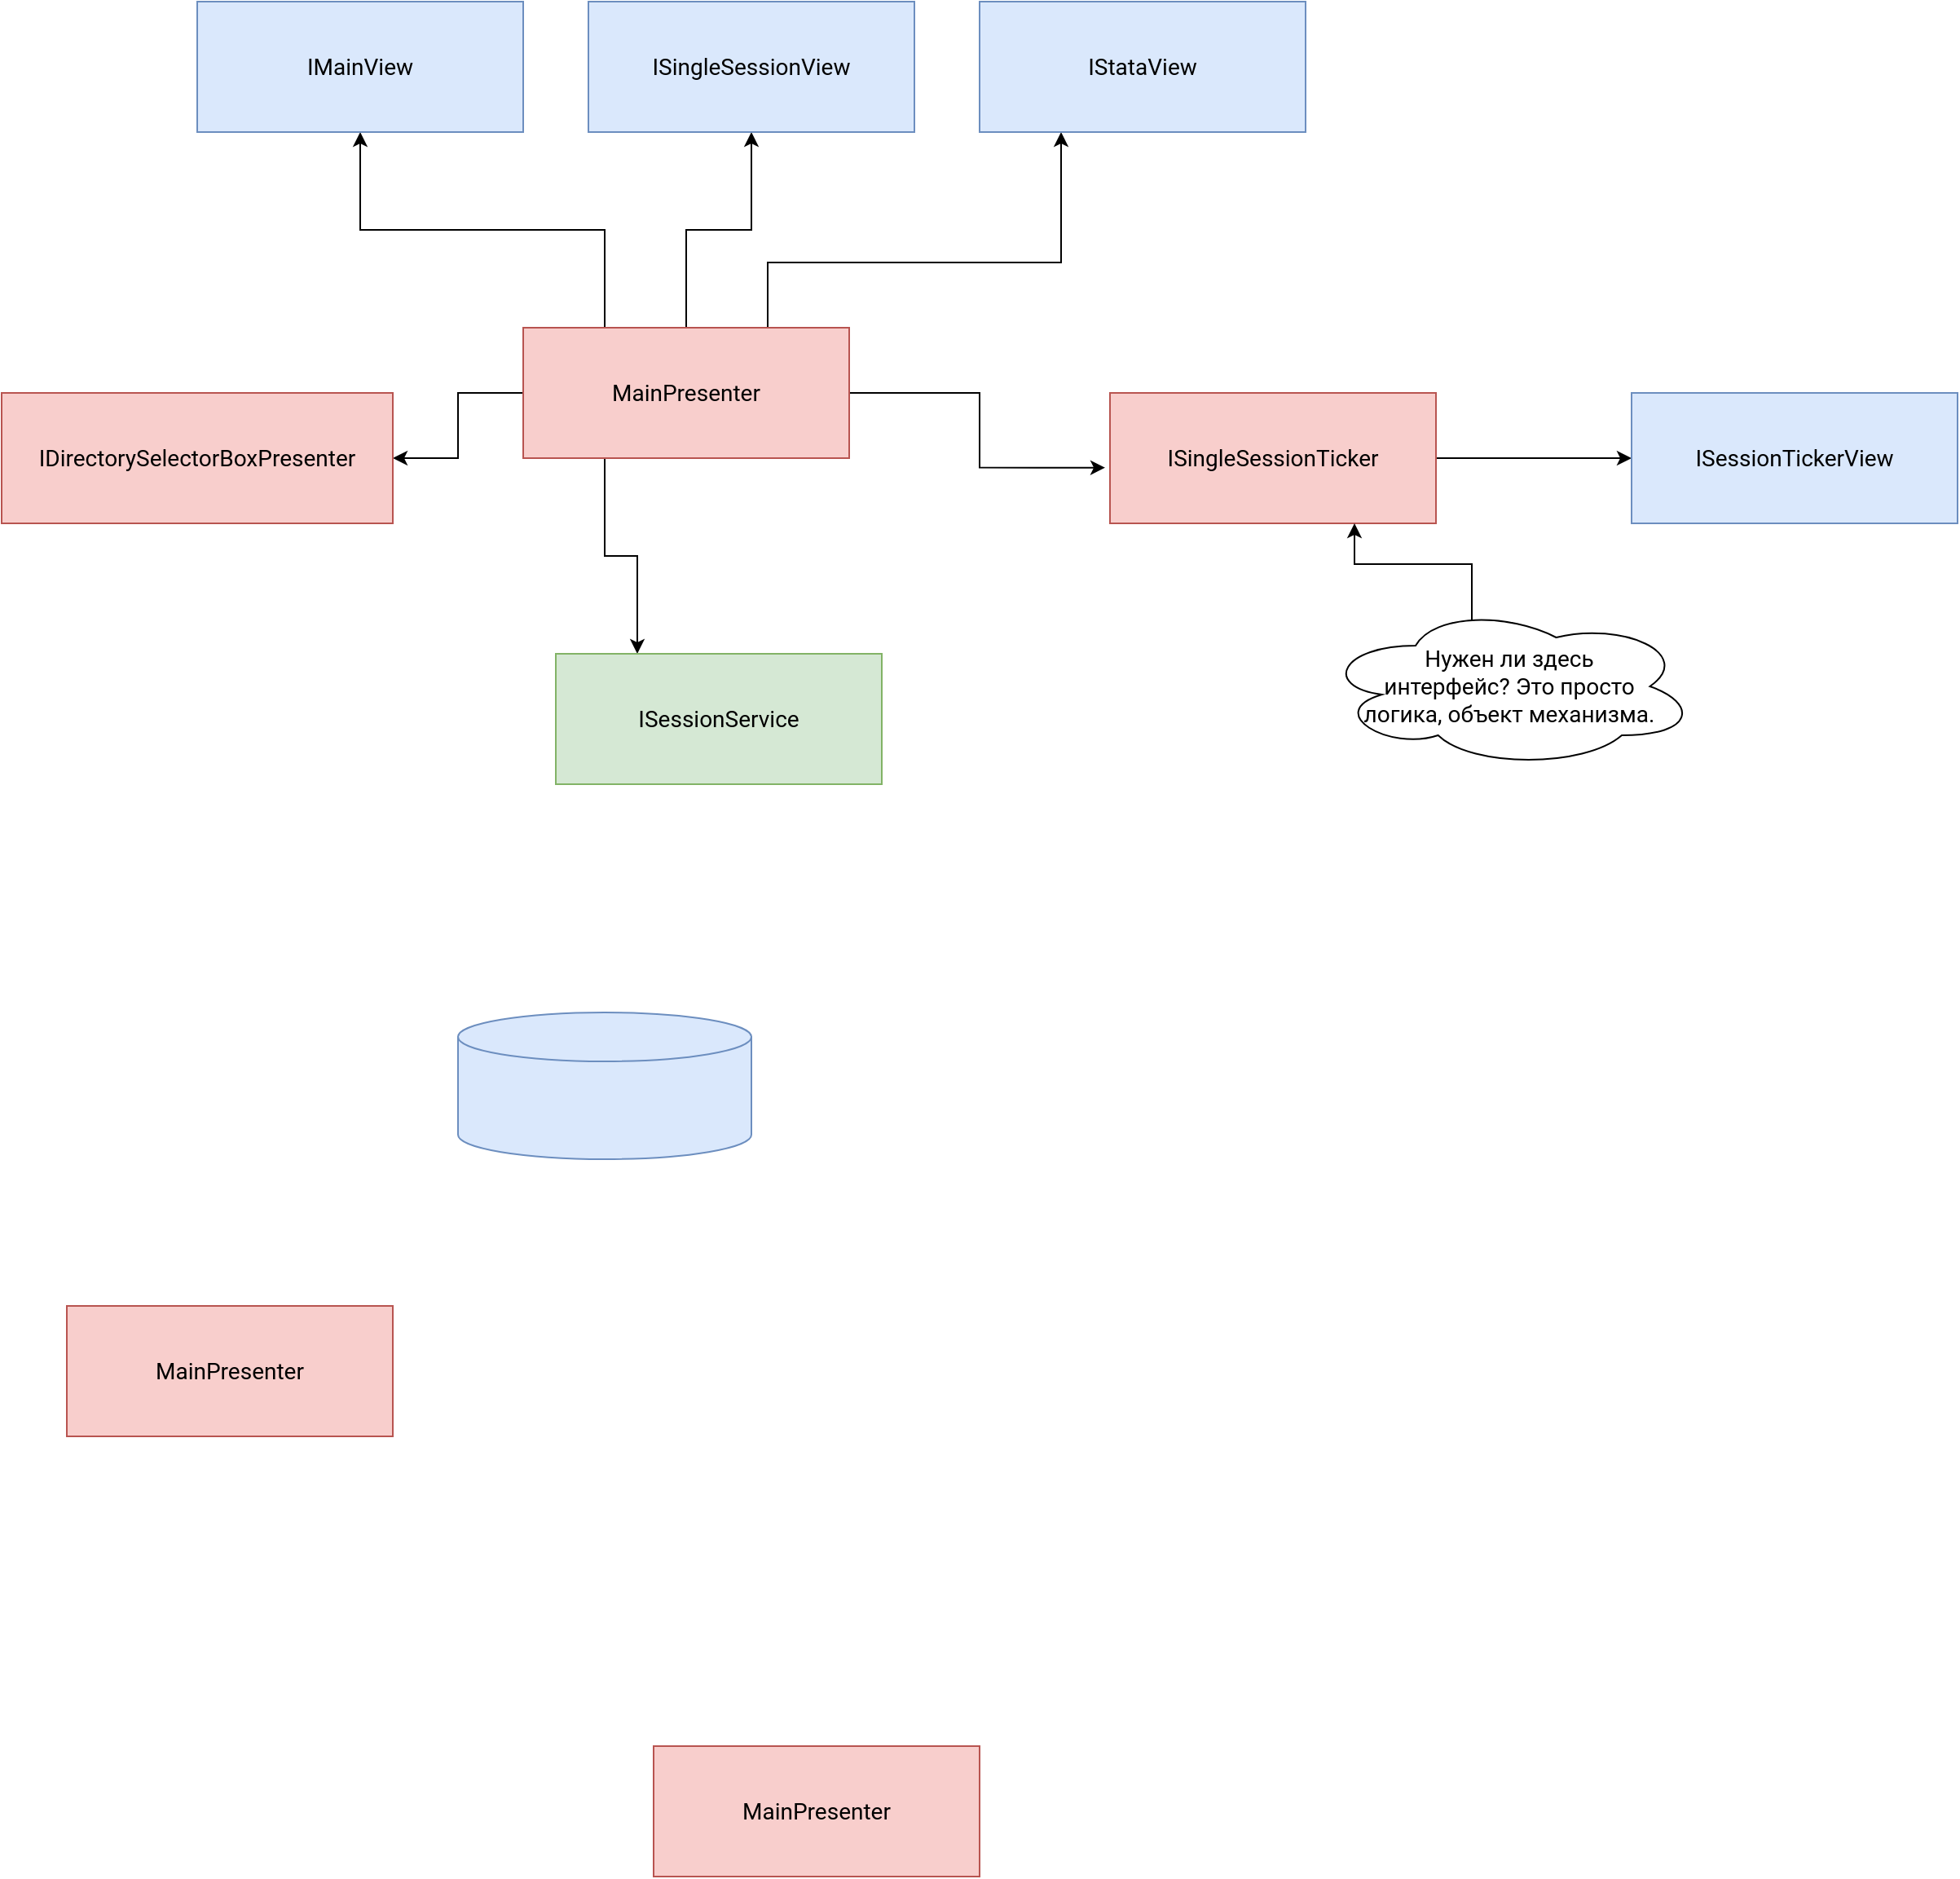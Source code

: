 <mxfile version="15.4.0" type="device"><diagram id="_POSqoWg6mu3MyVdWyFt" name="Page-1"><mxGraphModel dx="1755" dy="672" grid="1" gridSize="10" guides="1" tooltips="1" connect="1" arrows="1" fold="1" page="1" pageScale="1" pageWidth="850" pageHeight="1100" math="0" shadow="0"><root><mxCell id="0"/><mxCell id="1" parent="0"/><mxCell id="kPShFPSDHqRq4kEgfOCT-12" style="edgeStyle=orthogonalEdgeStyle;rounded=0;orthogonalLoop=1;jettySize=auto;html=1;exitX=0;exitY=0.5;exitDx=0;exitDy=0;entryX=1;entryY=0.5;entryDx=0;entryDy=0;fontSize=14;fontFamily=roboto;" parent="1" source="kPShFPSDHqRq4kEgfOCT-1" target="kPShFPSDHqRq4kEgfOCT-11" edge="1"><mxGeometry relative="1" as="geometry"/></mxCell><mxCell id="kPShFPSDHqRq4kEgfOCT-13" style="edgeStyle=orthogonalEdgeStyle;rounded=0;orthogonalLoop=1;jettySize=auto;html=1;exitX=1;exitY=0.5;exitDx=0;exitDy=0;entryX=-0.015;entryY=0.573;entryDx=0;entryDy=0;entryPerimeter=0;fontSize=14;fontFamily=roboto;" parent="1" source="kPShFPSDHqRq4kEgfOCT-1" target="kPShFPSDHqRq4kEgfOCT-10" edge="1"><mxGeometry relative="1" as="geometry"/></mxCell><mxCell id="kPShFPSDHqRq4kEgfOCT-15" style="edgeStyle=orthogonalEdgeStyle;rounded=0;orthogonalLoop=1;jettySize=auto;html=1;exitX=0.75;exitY=0;exitDx=0;exitDy=0;entryX=0.25;entryY=1;entryDx=0;entryDy=0;fontSize=14;fontFamily=roboto;" parent="1" source="kPShFPSDHqRq4kEgfOCT-1" target="kPShFPSDHqRq4kEgfOCT-8" edge="1"><mxGeometry relative="1" as="geometry"><Array as="points"><mxPoint x="430" y="240"/><mxPoint x="610" y="240"/></Array></mxGeometry></mxCell><mxCell id="kPShFPSDHqRq4kEgfOCT-16" style="edgeStyle=orthogonalEdgeStyle;rounded=0;orthogonalLoop=1;jettySize=auto;html=1;exitX=0.5;exitY=0;exitDx=0;exitDy=0;entryX=0.5;entryY=1;entryDx=0;entryDy=0;fontSize=14;fontFamily=roboto;" parent="1" source="kPShFPSDHqRq4kEgfOCT-1" target="kPShFPSDHqRq4kEgfOCT-7" edge="1"><mxGeometry relative="1" as="geometry"/></mxCell><mxCell id="kPShFPSDHqRq4kEgfOCT-17" style="edgeStyle=orthogonalEdgeStyle;rounded=0;orthogonalLoop=1;jettySize=auto;html=1;exitX=0.25;exitY=0;exitDx=0;exitDy=0;entryX=0.5;entryY=1;entryDx=0;entryDy=0;fontSize=14;fontFamily=roboto;" parent="1" source="kPShFPSDHqRq4kEgfOCT-1" target="kPShFPSDHqRq4kEgfOCT-6" edge="1"><mxGeometry relative="1" as="geometry"/></mxCell><mxCell id="kPShFPSDHqRq4kEgfOCT-19" style="edgeStyle=orthogonalEdgeStyle;rounded=0;orthogonalLoop=1;jettySize=auto;html=1;exitX=0.25;exitY=1;exitDx=0;exitDy=0;entryX=0.25;entryY=0;entryDx=0;entryDy=0;fontSize=14;fontFamily=roboto;" parent="1" source="kPShFPSDHqRq4kEgfOCT-1" target="kPShFPSDHqRq4kEgfOCT-9" edge="1"><mxGeometry relative="1" as="geometry"/></mxCell><mxCell id="kPShFPSDHqRq4kEgfOCT-1" value="MainPresenter" style="rounded=0;whiteSpace=wrap;html=1;fillColor=#f8cecc;strokeColor=#b85450;fontSize=14;fontFamily=roboto;" parent="1" vertex="1"><mxGeometry x="280" y="280" width="200" height="80" as="geometry"/></mxCell><mxCell id="kPShFPSDHqRq4kEgfOCT-9" value="ISessionService" style="rounded=0;whiteSpace=wrap;html=1;fillColor=#d5e8d4;strokeColor=#82b366;fontSize=14;fontFamily=roboto;" parent="1" vertex="1"><mxGeometry x="300" y="480" width="200" height="80" as="geometry"/></mxCell><mxCell id="kPShFPSDHqRq4kEgfOCT-20" style="edgeStyle=orthogonalEdgeStyle;rounded=0;orthogonalLoop=1;jettySize=auto;html=1;exitX=1;exitY=0.5;exitDx=0;exitDy=0;entryX=0;entryY=0.5;entryDx=0;entryDy=0;fontSize=14;fontFamily=roboto;" parent="1" source="kPShFPSDHqRq4kEgfOCT-10" target="kPShFPSDHqRq4kEgfOCT-18" edge="1"><mxGeometry relative="1" as="geometry"/></mxCell><mxCell id="kPShFPSDHqRq4kEgfOCT-10" value="ISingleSessionTicker" style="rounded=0;whiteSpace=wrap;html=1;fillColor=#f8cecc;strokeColor=#b85450;fontSize=14;fontFamily=roboto;" parent="1" vertex="1"><mxGeometry x="640" y="320" width="200" height="80" as="geometry"/></mxCell><mxCell id="kPShFPSDHqRq4kEgfOCT-11" value="IDirectorySelectorBoxPresenter" style="rounded=0;whiteSpace=wrap;html=1;fillColor=#f8cecc;strokeColor=#b85450;fontSize=14;fontFamily=roboto;" parent="1" vertex="1"><mxGeometry x="-40" y="320" width="240" height="80" as="geometry"/></mxCell><mxCell id="kPShFPSDHqRq4kEgfOCT-18" value="ISessionTickerView" style="rounded=0;whiteSpace=wrap;html=1;fillColor=#dae8fc;strokeColor=#6c8ebf;fontSize=14;fontFamily=roboto;" parent="1" vertex="1"><mxGeometry x="960" y="320" width="200" height="80" as="geometry"/></mxCell><mxCell id="kPShFPSDHqRq4kEgfOCT-22" style="edgeStyle=orthogonalEdgeStyle;rounded=0;orthogonalLoop=1;jettySize=auto;html=1;exitX=0.4;exitY=0.1;exitDx=0;exitDy=0;exitPerimeter=0;entryX=0.75;entryY=1;entryDx=0;entryDy=0;fontSize=14;fontFamily=roboto;" parent="1" source="kPShFPSDHqRq4kEgfOCT-21" target="kPShFPSDHqRq4kEgfOCT-10" edge="1"><mxGeometry relative="1" as="geometry"/></mxCell><mxCell id="kPShFPSDHqRq4kEgfOCT-21" value="Нужен ли здесь&lt;br&gt;интерфейс? Это просто&lt;br&gt;логика, объект механизма." style="ellipse;shape=cloud;whiteSpace=wrap;html=1;fontSize=14;fontFamily=roboto;" parent="1" vertex="1"><mxGeometry x="770" y="450" width="230" height="100" as="geometry"/></mxCell><mxCell id="kPShFPSDHqRq4kEgfOCT-6" value="IMainView" style="rounded=0;whiteSpace=wrap;html=1;fillColor=#dae8fc;strokeColor=#6c8ebf;fontSize=14;fontFamily=roboto;" parent="1" vertex="1"><mxGeometry x="80" y="80" width="200" height="80" as="geometry"/></mxCell><mxCell id="kPShFPSDHqRq4kEgfOCT-7" value="ISingleSessionView" style="rounded=0;whiteSpace=wrap;html=1;fillColor=#dae8fc;strokeColor=#6c8ebf;fontSize=14;fontFamily=roboto;" parent="1" vertex="1"><mxGeometry x="320" y="80" width="200" height="80" as="geometry"/></mxCell><mxCell id="kPShFPSDHqRq4kEgfOCT-8" value="IStataView" style="rounded=0;whiteSpace=wrap;html=1;fillColor=#dae8fc;strokeColor=#6c8ebf;fontSize=14;fontFamily=roboto;" parent="1" vertex="1"><mxGeometry x="560" y="80" width="200" height="80" as="geometry"/></mxCell><mxCell id="VA2f9dziTYMd5kU8g8N5-2" value="MainPresenter" style="rounded=0;whiteSpace=wrap;html=1;fillColor=#f8cecc;strokeColor=#b85450;fontSize=14;fontFamily=roboto;" vertex="1" parent="1"><mxGeometry x="360" y="1150" width="200" height="80" as="geometry"/></mxCell><mxCell id="VA2f9dziTYMd5kU8g8N5-3" value="" style="shape=cylinder3;whiteSpace=wrap;html=1;boundedLbl=1;backgroundOutline=1;size=15;fontFamily=Tahoma;fillColor=#dae8fc;strokeColor=#6c8ebf;" vertex="1" parent="1"><mxGeometry x="240" y="700" width="180" height="90" as="geometry"/></mxCell><mxCell id="VA2f9dziTYMd5kU8g8N5-4" value="MainPresenter" style="rounded=0;whiteSpace=wrap;html=1;fillColor=#f8cecc;strokeColor=#b85450;fontSize=14;fontFamily=roboto;" vertex="1" parent="1"><mxGeometry y="880" width="200" height="80" as="geometry"/></mxCell></root></mxGraphModel></diagram></mxfile>